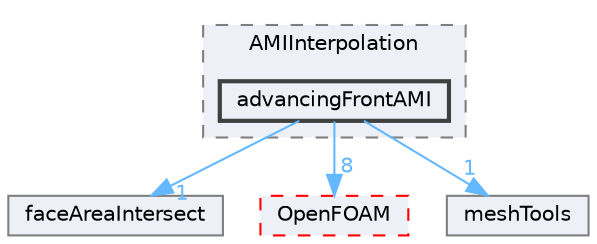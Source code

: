digraph "src/meshTools/AMIInterpolation/AMIInterpolation/advancingFrontAMI"
{
 // LATEX_PDF_SIZE
  bgcolor="transparent";
  edge [fontname=Helvetica,fontsize=10,labelfontname=Helvetica,labelfontsize=10];
  node [fontname=Helvetica,fontsize=10,shape=box,height=0.2,width=0.4];
  compound=true
  subgraph clusterdir_cc283432b470ffbfab40d5c39743e289 {
    graph [ bgcolor="#edf0f7", pencolor="grey50", label="AMIInterpolation", fontname=Helvetica,fontsize=10 style="filled,dashed", URL="dir_cc283432b470ffbfab40d5c39743e289.html",tooltip=""]
  dir_07f6b9aef79e5d29c682fe5e435c0a33 [label="advancingFrontAMI", fillcolor="#edf0f7", color="grey25", style="filled,bold", URL="dir_07f6b9aef79e5d29c682fe5e435c0a33.html",tooltip=""];
  }
  dir_4ae445d483bd729388166adc3e791dcb [label="faceAreaIntersect", fillcolor="#edf0f7", color="grey50", style="filled", URL="dir_4ae445d483bd729388166adc3e791dcb.html",tooltip=""];
  dir_c5473ff19b20e6ec4dfe5c310b3778a8 [label="OpenFOAM", fillcolor="#edf0f7", color="red", style="filled,dashed", URL="dir_c5473ff19b20e6ec4dfe5c310b3778a8.html",tooltip=""];
  dir_ed89494532d84cde5bd7df6bbfcbe2dc [label="meshTools", fillcolor="#edf0f7", color="grey50", style="filled", URL="dir_ed89494532d84cde5bd7df6bbfcbe2dc.html",tooltip=""];
  dir_07f6b9aef79e5d29c682fe5e435c0a33->dir_4ae445d483bd729388166adc3e791dcb [headlabel="1", labeldistance=1.5 headhref="dir_000074_001246.html" href="dir_000074_001246.html" color="steelblue1" fontcolor="steelblue1"];
  dir_07f6b9aef79e5d29c682fe5e435c0a33->dir_c5473ff19b20e6ec4dfe5c310b3778a8 [headlabel="8", labeldistance=1.5 headhref="dir_000074_002695.html" href="dir_000074_002695.html" color="steelblue1" fontcolor="steelblue1"];
  dir_07f6b9aef79e5d29c682fe5e435c0a33->dir_ed89494532d84cde5bd7df6bbfcbe2dc [headlabel="1", labeldistance=1.5 headhref="dir_000074_002383.html" href="dir_000074_002383.html" color="steelblue1" fontcolor="steelblue1"];
}
